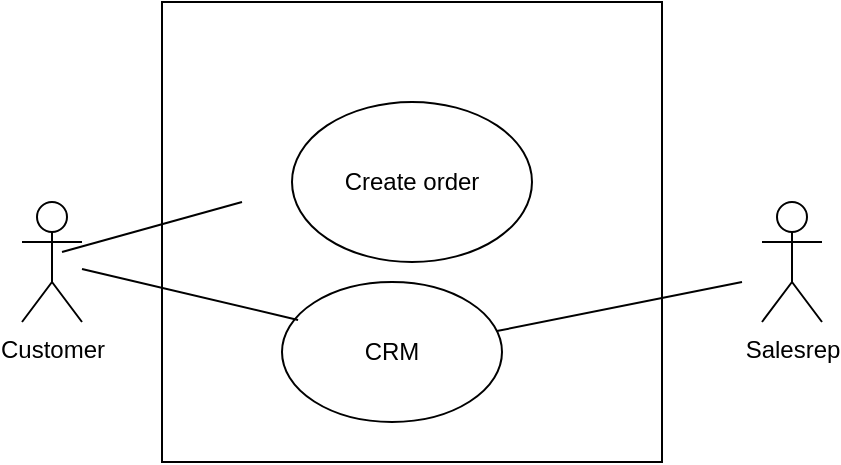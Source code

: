 <mxfile version="26.0.10">
  <diagram name="Page-1" id="y2hfh7qbZ_ZIxpRopkPN">
    <mxGraphModel dx="1273" dy="826" grid="1" gridSize="10" guides="1" tooltips="1" connect="1" arrows="1" fold="1" page="1" pageScale="1" pageWidth="850" pageHeight="1100" math="0" shadow="0">
      <root>
        <mxCell id="0" />
        <mxCell id="1" parent="0" />
        <mxCell id="OL-qWWrTxWMbyO2YjuC3-1" value="Customer" style="shape=umlActor;verticalLabelPosition=bottom;verticalAlign=top;html=1;outlineConnect=0;" vertex="1" parent="1">
          <mxGeometry x="160" y="190" width="30" height="60" as="geometry" />
        </mxCell>
        <mxCell id="OL-qWWrTxWMbyO2YjuC3-2" value="" style="rounded=0;whiteSpace=wrap;html=1;" vertex="1" parent="1">
          <mxGeometry x="230" y="90" width="250" height="230" as="geometry" />
        </mxCell>
        <mxCell id="OL-qWWrTxWMbyO2YjuC3-3" value="Create order" style="ellipse;whiteSpace=wrap;html=1;" vertex="1" parent="1">
          <mxGeometry x="295" y="140" width="120" height="80" as="geometry" />
        </mxCell>
        <mxCell id="OL-qWWrTxWMbyO2YjuC3-4" value="" style="endArrow=none;html=1;rounded=0;entryX=0.24;entryY=0.413;entryDx=0;entryDy=0;entryPerimeter=0;" edge="1" parent="1">
          <mxGeometry width="50" height="50" relative="1" as="geometry">
            <mxPoint x="180" y="215.01" as="sourcePoint" />
            <mxPoint x="270" y="190" as="targetPoint" />
          </mxGeometry>
        </mxCell>
        <mxCell id="OL-qWWrTxWMbyO2YjuC3-5" value="Salesrep" style="shape=umlActor;verticalLabelPosition=bottom;verticalAlign=top;html=1;outlineConnect=0;" vertex="1" parent="1">
          <mxGeometry x="530" y="190" width="30" height="60" as="geometry" />
        </mxCell>
        <mxCell id="OL-qWWrTxWMbyO2YjuC3-6" value="" style="endArrow=none;html=1;rounded=0;" edge="1" parent="1" target="OL-qWWrTxWMbyO2YjuC3-7">
          <mxGeometry width="50" height="50" relative="1" as="geometry">
            <mxPoint x="520" y="230" as="sourcePoint" />
            <mxPoint x="450" y="320" as="targetPoint" />
          </mxGeometry>
        </mxCell>
        <mxCell id="OL-qWWrTxWMbyO2YjuC3-7" value="CRM" style="ellipse;whiteSpace=wrap;html=1;" vertex="1" parent="1">
          <mxGeometry x="290" y="230" width="110" height="70" as="geometry" />
        </mxCell>
        <mxCell id="OL-qWWrTxWMbyO2YjuC3-8" value="" style="endArrow=none;html=1;rounded=0;entryX=0.073;entryY=0.271;entryDx=0;entryDy=0;entryPerimeter=0;" edge="1" parent="1" source="OL-qWWrTxWMbyO2YjuC3-1" target="OL-qWWrTxWMbyO2YjuC3-7">
          <mxGeometry width="50" height="50" relative="1" as="geometry">
            <mxPoint x="240" y="260" as="sourcePoint" />
            <mxPoint x="290" y="210" as="targetPoint" />
          </mxGeometry>
        </mxCell>
      </root>
    </mxGraphModel>
  </diagram>
</mxfile>
